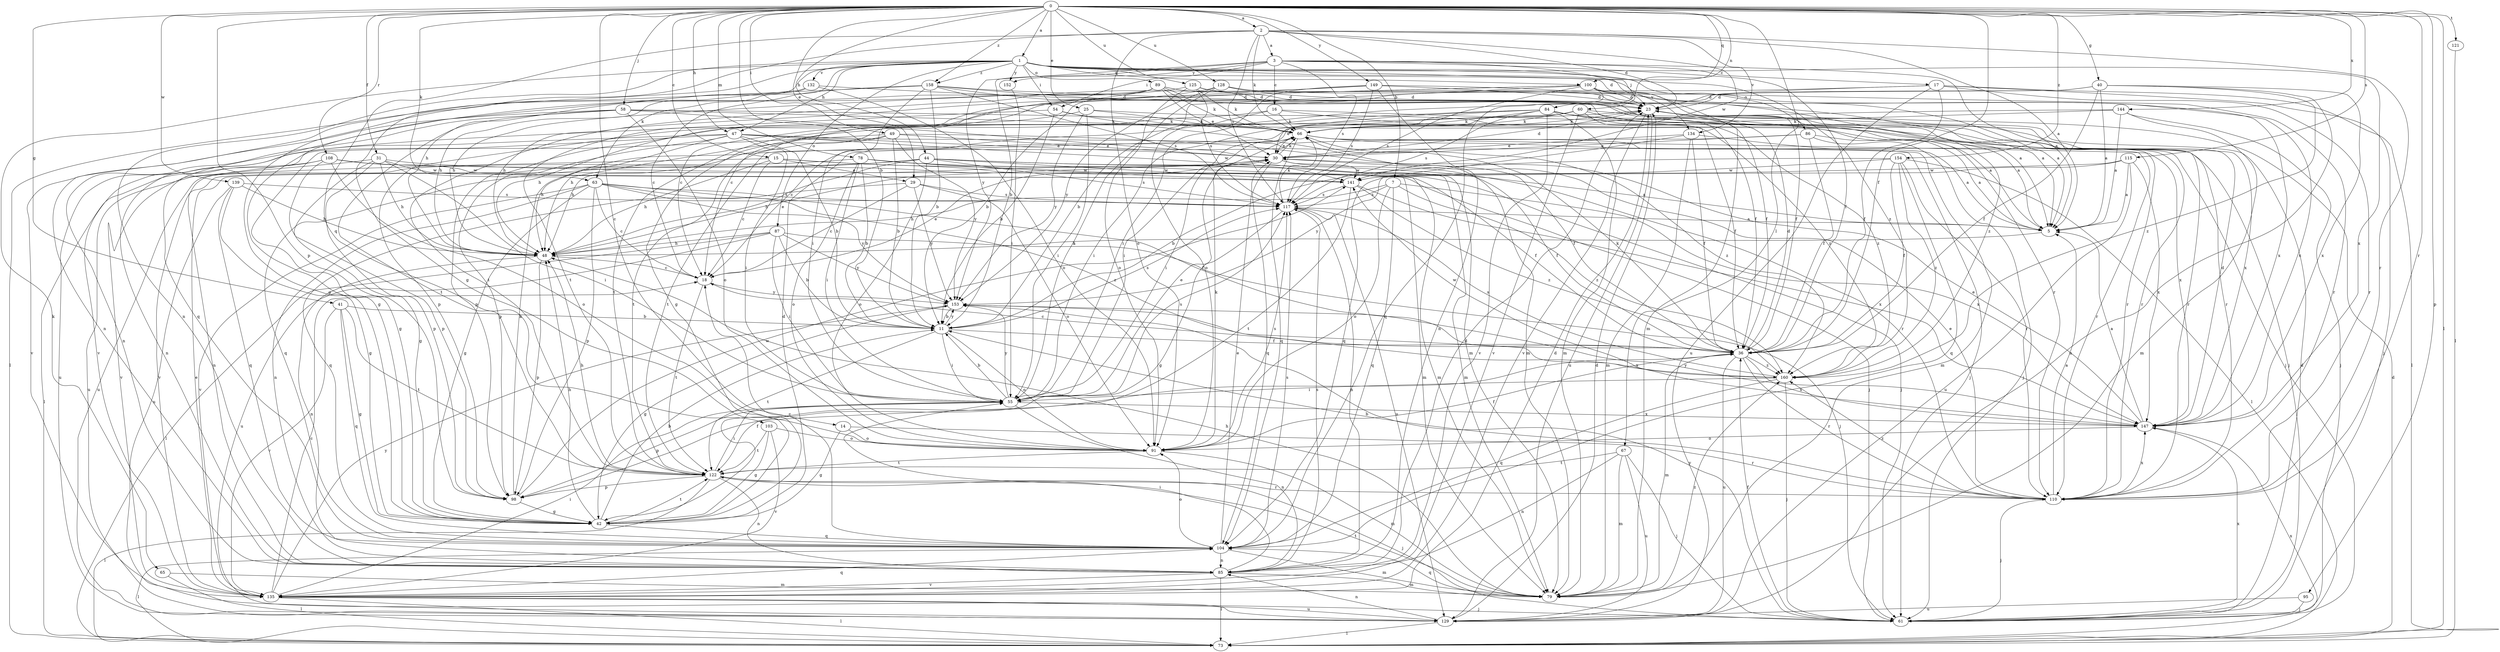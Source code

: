 strict digraph  {
0;
1;
2;
3;
5;
7;
11;
14;
15;
16;
17;
18;
23;
25;
29;
30;
31;
36;
40;
41;
42;
44;
47;
48;
49;
54;
55;
58;
60;
61;
63;
65;
66;
67;
73;
78;
79;
84;
85;
86;
87;
89;
91;
95;
98;
100;
103;
104;
108;
110;
115;
117;
121;
122;
125;
128;
129;
132;
134;
135;
139;
141;
144;
147;
149;
152;
153;
154;
158;
160;
0 -> 1  [label=a];
0 -> 2  [label=a];
0 -> 7  [label=b];
0 -> 11  [label=b];
0 -> 14  [label=c];
0 -> 15  [label=c];
0 -> 25  [label=e];
0 -> 29  [label=e];
0 -> 31  [label=f];
0 -> 36  [label=f];
0 -> 40  [label=g];
0 -> 41  [label=g];
0 -> 44  [label=h];
0 -> 47  [label=h];
0 -> 49  [label=i];
0 -> 58  [label=j];
0 -> 63  [label=k];
0 -> 67  [label=l];
0 -> 73  [label=l];
0 -> 78  [label=m];
0 -> 84  [label=n];
0 -> 95  [label=p];
0 -> 98  [label=p];
0 -> 100  [label=q];
0 -> 108  [label=r];
0 -> 110  [label=r];
0 -> 115  [label=s];
0 -> 121  [label=t];
0 -> 125  [label=u];
0 -> 128  [label=u];
0 -> 139  [label=w];
0 -> 144  [label=x];
0 -> 149  [label=y];
0 -> 154  [label=z];
0 -> 158  [label=z];
1 -> 23  [label=d];
1 -> 42  [label=g];
1 -> 47  [label=h];
1 -> 48  [label=h];
1 -> 54  [label=i];
1 -> 63  [label=k];
1 -> 65  [label=k];
1 -> 79  [label=m];
1 -> 85  [label=n];
1 -> 86  [label=o];
1 -> 87  [label=o];
1 -> 89  [label=o];
1 -> 100  [label=q];
1 -> 132  [label=v];
1 -> 134  [label=v];
1 -> 147  [label=x];
1 -> 152  [label=y];
1 -> 158  [label=z];
1 -> 160  [label=z];
2 -> 3  [label=a];
2 -> 5  [label=a];
2 -> 23  [label=d];
2 -> 42  [label=g];
2 -> 66  [label=k];
2 -> 91  [label=o];
2 -> 103  [label=q];
2 -> 110  [label=r];
2 -> 117  [label=s];
2 -> 134  [label=v];
2 -> 141  [label=w];
3 -> 5  [label=a];
3 -> 11  [label=b];
3 -> 16  [label=c];
3 -> 17  [label=c];
3 -> 36  [label=f];
3 -> 54  [label=i];
3 -> 60  [label=j];
3 -> 117  [label=s];
3 -> 152  [label=y];
3 -> 153  [label=y];
5 -> 48  [label=h];
7 -> 48  [label=h];
7 -> 91  [label=o];
7 -> 104  [label=q];
7 -> 117  [label=s];
7 -> 147  [label=x];
7 -> 160  [label=z];
11 -> 36  [label=f];
11 -> 55  [label=i];
11 -> 91  [label=o];
11 -> 117  [label=s];
11 -> 122  [label=t];
11 -> 153  [label=y];
14 -> 42  [label=g];
14 -> 91  [label=o];
14 -> 110  [label=r];
15 -> 18  [label=c];
15 -> 29  [label=e];
15 -> 36  [label=f];
15 -> 48  [label=h];
15 -> 61  [label=j];
15 -> 129  [label=u];
16 -> 18  [label=c];
16 -> 61  [label=j];
16 -> 66  [label=k];
16 -> 98  [label=p];
16 -> 110  [label=r];
17 -> 23  [label=d];
17 -> 36  [label=f];
17 -> 61  [label=j];
17 -> 73  [label=l];
17 -> 110  [label=r];
17 -> 122  [label=t];
17 -> 129  [label=u];
18 -> 30  [label=e];
18 -> 122  [label=t];
18 -> 153  [label=y];
23 -> 66  [label=k];
23 -> 110  [label=r];
23 -> 129  [label=u];
23 -> 135  [label=v];
23 -> 147  [label=x];
25 -> 48  [label=h];
25 -> 55  [label=i];
25 -> 61  [label=j];
25 -> 66  [label=k];
25 -> 153  [label=y];
29 -> 18  [label=c];
29 -> 91  [label=o];
29 -> 104  [label=q];
29 -> 117  [label=s];
29 -> 153  [label=y];
30 -> 23  [label=d];
30 -> 36  [label=f];
30 -> 66  [label=k];
30 -> 104  [label=q];
30 -> 141  [label=w];
31 -> 42  [label=g];
31 -> 48  [label=h];
31 -> 55  [label=i];
31 -> 79  [label=m];
31 -> 98  [label=p];
31 -> 135  [label=v];
31 -> 141  [label=w];
36 -> 18  [label=c];
36 -> 23  [label=d];
36 -> 66  [label=k];
36 -> 79  [label=m];
36 -> 110  [label=r];
36 -> 129  [label=u];
36 -> 147  [label=x];
36 -> 160  [label=z];
40 -> 5  [label=a];
40 -> 23  [label=d];
40 -> 36  [label=f];
40 -> 55  [label=i];
40 -> 129  [label=u];
40 -> 147  [label=x];
40 -> 160  [label=z];
41 -> 11  [label=b];
41 -> 42  [label=g];
41 -> 104  [label=q];
41 -> 122  [label=t];
41 -> 135  [label=v];
42 -> 11  [label=b];
42 -> 23  [label=d];
42 -> 48  [label=h];
42 -> 104  [label=q];
42 -> 122  [label=t];
44 -> 48  [label=h];
44 -> 79  [label=m];
44 -> 91  [label=o];
44 -> 104  [label=q];
44 -> 110  [label=r];
44 -> 117  [label=s];
44 -> 135  [label=v];
44 -> 141  [label=w];
47 -> 11  [label=b];
47 -> 30  [label=e];
47 -> 48  [label=h];
47 -> 55  [label=i];
47 -> 61  [label=j];
47 -> 85  [label=n];
47 -> 98  [label=p];
47 -> 129  [label=u];
47 -> 141  [label=w];
48 -> 18  [label=c];
48 -> 30  [label=e];
48 -> 85  [label=n];
48 -> 98  [label=p];
49 -> 11  [label=b];
49 -> 30  [label=e];
49 -> 36  [label=f];
49 -> 42  [label=g];
49 -> 48  [label=h];
49 -> 122  [label=t];
49 -> 153  [label=y];
54 -> 11  [label=b];
54 -> 66  [label=k];
54 -> 79  [label=m];
54 -> 135  [label=v];
55 -> 11  [label=b];
55 -> 30  [label=e];
55 -> 85  [label=n];
55 -> 98  [label=p];
55 -> 117  [label=s];
55 -> 147  [label=x];
55 -> 153  [label=y];
58 -> 5  [label=a];
58 -> 66  [label=k];
58 -> 79  [label=m];
58 -> 85  [label=n];
58 -> 91  [label=o];
58 -> 122  [label=t];
58 -> 135  [label=v];
60 -> 36  [label=f];
60 -> 55  [label=i];
60 -> 66  [label=k];
60 -> 98  [label=p];
60 -> 110  [label=r];
60 -> 135  [label=v];
60 -> 160  [label=z];
61 -> 23  [label=d];
61 -> 36  [label=f];
61 -> 147  [label=x];
61 -> 153  [label=y];
63 -> 18  [label=c];
63 -> 36  [label=f];
63 -> 42  [label=g];
63 -> 85  [label=n];
63 -> 98  [label=p];
63 -> 117  [label=s];
63 -> 135  [label=v];
63 -> 153  [label=y];
63 -> 160  [label=z];
65 -> 73  [label=l];
65 -> 79  [label=m];
66 -> 30  [label=e];
66 -> 55  [label=i];
66 -> 79  [label=m];
66 -> 104  [label=q];
66 -> 110  [label=r];
66 -> 147  [label=x];
66 -> 160  [label=z];
67 -> 61  [label=j];
67 -> 79  [label=m];
67 -> 85  [label=n];
67 -> 122  [label=t];
67 -> 129  [label=u];
73 -> 23  [label=d];
73 -> 147  [label=x];
78 -> 5  [label=a];
78 -> 11  [label=b];
78 -> 55  [label=i];
78 -> 79  [label=m];
78 -> 91  [label=o];
78 -> 129  [label=u];
78 -> 141  [label=w];
79 -> 48  [label=h];
79 -> 104  [label=q];
79 -> 122  [label=t];
79 -> 160  [label=z];
84 -> 5  [label=a];
84 -> 30  [label=e];
84 -> 55  [label=i];
84 -> 66  [label=k];
84 -> 79  [label=m];
84 -> 110  [label=r];
84 -> 117  [label=s];
84 -> 122  [label=t];
84 -> 135  [label=v];
84 -> 160  [label=z];
85 -> 23  [label=d];
85 -> 55  [label=i];
85 -> 73  [label=l];
85 -> 79  [label=m];
85 -> 117  [label=s];
85 -> 135  [label=v];
86 -> 5  [label=a];
86 -> 30  [label=e];
86 -> 36  [label=f];
86 -> 61  [label=j];
86 -> 122  [label=t];
87 -> 11  [label=b];
87 -> 48  [label=h];
87 -> 55  [label=i];
87 -> 61  [label=j];
87 -> 73  [label=l];
87 -> 129  [label=u];
87 -> 153  [label=y];
89 -> 11  [label=b];
89 -> 23  [label=d];
89 -> 30  [label=e];
89 -> 36  [label=f];
89 -> 48  [label=h];
89 -> 66  [label=k];
89 -> 73  [label=l];
89 -> 110  [label=r];
91 -> 36  [label=f];
91 -> 66  [label=k];
91 -> 79  [label=m];
91 -> 117  [label=s];
91 -> 122  [label=t];
95 -> 61  [label=j];
95 -> 129  [label=u];
98 -> 36  [label=f];
98 -> 42  [label=g];
98 -> 66  [label=k];
98 -> 141  [label=w];
100 -> 11  [label=b];
100 -> 23  [label=d];
100 -> 36  [label=f];
100 -> 42  [label=g];
100 -> 104  [label=q];
100 -> 110  [label=r];
100 -> 117  [label=s];
100 -> 122  [label=t];
100 -> 147  [label=x];
103 -> 42  [label=g];
103 -> 91  [label=o];
103 -> 122  [label=t];
103 -> 135  [label=v];
104 -> 18  [label=c];
104 -> 30  [label=e];
104 -> 73  [label=l];
104 -> 79  [label=m];
104 -> 85  [label=n];
104 -> 91  [label=o];
104 -> 117  [label=s];
108 -> 61  [label=j];
108 -> 73  [label=l];
108 -> 85  [label=n];
108 -> 91  [label=o];
108 -> 98  [label=p];
108 -> 141  [label=w];
110 -> 5  [label=a];
110 -> 11  [label=b];
110 -> 30  [label=e];
110 -> 61  [label=j];
110 -> 147  [label=x];
110 -> 160  [label=z];
115 -> 5  [label=a];
115 -> 129  [label=u];
115 -> 141  [label=w];
115 -> 147  [label=x];
115 -> 153  [label=y];
117 -> 5  [label=a];
117 -> 42  [label=g];
117 -> 66  [label=k];
117 -> 85  [label=n];
117 -> 129  [label=u];
121 -> 73  [label=l];
122 -> 48  [label=h];
122 -> 55  [label=i];
122 -> 61  [label=j];
122 -> 73  [label=l];
122 -> 85  [label=n];
122 -> 98  [label=p];
122 -> 110  [label=r];
125 -> 5  [label=a];
125 -> 23  [label=d];
125 -> 66  [label=k];
125 -> 91  [label=o];
125 -> 104  [label=q];
125 -> 117  [label=s];
128 -> 18  [label=c];
128 -> 23  [label=d];
128 -> 55  [label=i];
128 -> 147  [label=x];
128 -> 153  [label=y];
128 -> 160  [label=z];
129 -> 23  [label=d];
129 -> 73  [label=l];
129 -> 85  [label=n];
132 -> 23  [label=d];
132 -> 42  [label=g];
132 -> 48  [label=h];
132 -> 91  [label=o];
134 -> 5  [label=a];
134 -> 30  [label=e];
134 -> 36  [label=f];
134 -> 79  [label=m];
134 -> 104  [label=q];
135 -> 18  [label=c];
135 -> 23  [label=d];
135 -> 30  [label=e];
135 -> 55  [label=i];
135 -> 61  [label=j];
135 -> 73  [label=l];
135 -> 104  [label=q];
135 -> 129  [label=u];
135 -> 153  [label=y];
139 -> 42  [label=g];
139 -> 48  [label=h];
139 -> 104  [label=q];
139 -> 117  [label=s];
139 -> 129  [label=u];
141 -> 117  [label=s];
141 -> 122  [label=t];
141 -> 147  [label=x];
141 -> 160  [label=z];
144 -> 5  [label=a];
144 -> 48  [label=h];
144 -> 61  [label=j];
144 -> 66  [label=k];
144 -> 79  [label=m];
147 -> 5  [label=a];
147 -> 23  [label=d];
147 -> 30  [label=e];
147 -> 91  [label=o];
147 -> 153  [label=y];
149 -> 5  [label=a];
149 -> 18  [label=c];
149 -> 23  [label=d];
149 -> 48  [label=h];
149 -> 85  [label=n];
149 -> 91  [label=o];
149 -> 117  [label=s];
152 -> 55  [label=i];
153 -> 11  [label=b];
153 -> 42  [label=g];
153 -> 147  [label=x];
154 -> 11  [label=b];
154 -> 36  [label=f];
154 -> 73  [label=l];
154 -> 104  [label=q];
154 -> 110  [label=r];
154 -> 141  [label=w];
154 -> 160  [label=z];
158 -> 5  [label=a];
158 -> 11  [label=b];
158 -> 18  [label=c];
158 -> 23  [label=d];
158 -> 36  [label=f];
158 -> 55  [label=i];
158 -> 85  [label=n];
158 -> 117  [label=s];
160 -> 55  [label=i];
160 -> 61  [label=j];
160 -> 104  [label=q];
160 -> 117  [label=s];
160 -> 141  [label=w];
}
